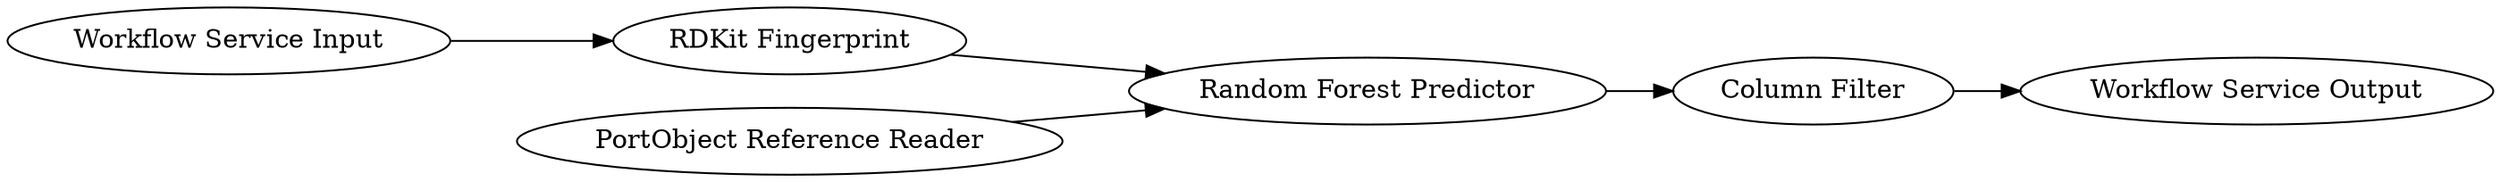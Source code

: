 digraph {
	345 -> 347
	253 -> 251
	250 -> 251
	346 -> 253
	251 -> 345
	251 [label="Random Forest Predictor"]
	253 [label="RDKit Fingerprint"]
	346 [label="Workflow Service Input"]
	250 [label="PortObject Reference Reader"]
	345 [label="Column Filter"]
	347 [label="Workflow Service Output"]
	rankdir=LR
}
